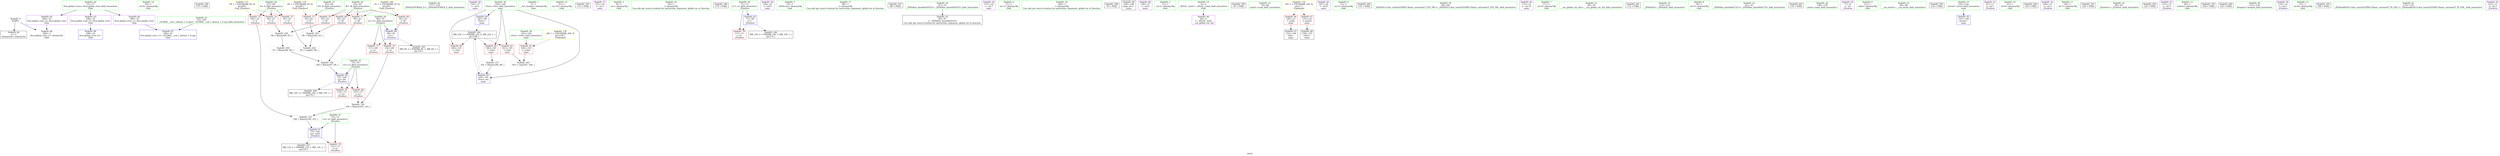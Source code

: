 digraph "SVFG" {
	label="SVFG";

	Node0x562322c1e400 [shape=record,color=grey,label="{NodeID: 0\nNullPtr}"];
	Node0x562322c1e400 -> Node0x562322c32610[style=solid];
	Node0x562322c1e400 -> Node0x562322c35b40[style=solid];
	Node0x562322c309f0 [shape=record,color=green,label="{NodeID: 14\n29\<--1\n.str.9\<--dummyObj\nGlob }"];
	Node0x562322c36480 [shape=record,color=black,label="{NodeID: 194\n170 = PHI()\n}"];
	Node0x562322c31790 [shape=record,color=green,label="{NodeID: 28\n67\<--68\nA\<--A_field_insensitive\n_Z5solvev\n}"];
	Node0x562322c31790 -> Node0x562322c34eb0[style=solid];
	Node0x562322c31790 -> Node0x562322c34f80[style=solid];
	Node0x562322c31790 -> Node0x562322c35050[style=solid];
	Node0x562322c32410 [shape=record,color=green,label="{NodeID: 42\n177\<--178\n_ZNSolsEPFRSoS_E\<--_ZNSolsEPFRSoS_E_field_insensitive\n}"];
	Node0x562322c34050 [shape=record,color=purple,label="{NodeID: 56\n150\<--17\n\<--.str.4\nmain\n}"];
	Node0x562322c34c40 [shape=record,color=red,label="{NodeID: 70\n95\<--63\n\<--W\n_Z5solvev\n}"];
	Node0x562322c34c40 -> Node0x562322c3a270[style=solid];
	Node0x562322c3f770 [shape=record,color=black,label="{NodeID: 167\nMR_12V_2 = PHI(MR_12V_3, MR_12V_1, )\npts\{74 \}\n}"];
	Node0x562322c357a0 [shape=record,color=red,label="{NodeID: 84\n169\<--145\n\<--iTest\nmain\n}"];
	Node0x562322c1e310 [shape=record,color=green,label="{NodeID: 1\n7\<--1\n__dso_handle\<--dummyObj\nGlob }"];
	Node0x562322c30af0 [shape=record,color=green,label="{NodeID: 15\n31\<--1\n.str.10\<--dummyObj\nGlob }"];
	Node0x562322c36580 [shape=record,color=black,label="{NodeID: 195\n172 = PHI()\n}"];
	Node0x562322c31860 [shape=record,color=green,label="{NodeID: 29\n69\<--70\nx1\<--x1_field_insensitive\n_Z5solvev\n}"];
	Node0x562322c31860 -> Node0x562322c35120[style=solid];
	Node0x562322c31860 -> Node0x562322c351f0[style=solid];
	Node0x562322c31860 -> Node0x562322c35c40[style=solid];
	Node0x562322c32510 [shape=record,color=green,label="{NodeID: 43\n35\<--194\n_GLOBAL__sub_I_oberon_1_0.cpp\<--_GLOBAL__sub_I_oberon_1_0.cpp_field_insensitive\n}"];
	Node0x562322c32510 -> Node0x562322c35a40[style=solid];
	Node0x562322c34120 [shape=record,color=purple,label="{NodeID: 57\n151\<--19\n\<--.str.5\nmain\n}"];
	Node0x562322c34d10 [shape=record,color=red,label="{NodeID: 71\n99\<--63\n\<--W\n_Z5solvev\n}"];
	Node0x562322c34d10 -> Node0x562322c3a3f0[style=solid];
	Node0x562322c3fc70 [shape=record,color=black,label="{NodeID: 168\nMR_14V_2 = PHI(MR_14V_3, MR_14V_1, )\npts\{76 \}\n}"];
	Node0x562322c35870 [shape=record,color=red,label="{NodeID: 85\n180\<--145\n\<--iTest\nmain\n}"];
	Node0x562322c35870 -> Node0x562322c338b0[style=solid];
	Node0x562322c2fa70 [shape=record,color=green,label="{NodeID: 2\n8\<--1\n.str\<--dummyObj\nGlob }"];
	Node0x562322c30bf0 [shape=record,color=green,label="{NodeID: 16\n34\<--1\n\<--dummyObj\nCan only get source location for instruction, argument, global var or function.}"];
	Node0x562322c36650 [shape=record,color=black,label="{NodeID: 196\n174 = PHI()\n}"];
	Node0x562322c31930 [shape=record,color=green,label="{NodeID: 30\n71\<--72\ny1\<--y1_field_insensitive\n_Z5solvev\n}"];
	Node0x562322c31930 -> Node0x562322c352c0[style=solid];
	Node0x562322c31930 -> Node0x562322c35eb0[style=solid];
	Node0x562322c32610 [shape=record,color=black,label="{NodeID: 44\n2\<--3\ndummyVal\<--dummyVal\n}"];
	Node0x562322c341f0 [shape=record,color=purple,label="{NodeID: 58\n156\<--22\n\<--.str.6\nmain\n}"];
	Node0x562322c335b0 [shape=record,color=grey,label="{NodeID: 155\n106 = Binary(104, 105, )\n}"];
	Node0x562322c335b0 -> Node0x562322c35de0[style=solid];
	Node0x562322c34de0 [shape=record,color=red,label="{NodeID: 72\n83\<--65\n\<--H\n_Z5solvev\n}"];
	Node0x562322c34de0 -> Node0x562322c3a6f0[style=solid];
	Node0x562322c40170 [shape=record,color=yellow,style=double,label="{NodeID: 169\n2V_1 = ENCHI(MR_2V_0)\npts\{64 \}\nFun[_Z5solvev]}"];
	Node0x562322c40170 -> Node0x562322c34aa0[style=dashed];
	Node0x562322c40170 -> Node0x562322c34b70[style=dashed];
	Node0x562322c40170 -> Node0x562322c34c40[style=dashed];
	Node0x562322c40170 -> Node0x562322c34d10[style=dashed];
	Node0x562322c35940 [shape=record,color=blue,label="{NodeID: 86\n198\<--34\nllvm.global_ctors_0\<--\nGlob }"];
	Node0x562322c2fb00 [shape=record,color=green,label="{NodeID: 3\n10\<--1\n_ZSt4cout\<--dummyObj\nGlob }"];
	Node0x562322c30cf0 [shape=record,color=green,label="{NodeID: 17\n98\<--1\n\<--dummyObj\nCan only get source location for instruction, argument, global var or function.}"];
	Node0x562322c36d50 [shape=record,color=black,label="{NodeID: 197\n88 = PHI()\n}"];
	Node0x562322c31a00 [shape=record,color=green,label="{NodeID: 31\n73\<--74\nx2\<--x2_field_insensitive\n_Z5solvev\n}"];
	Node0x562322c31a00 -> Node0x562322c35390[style=solid];
	Node0x562322c31a00 -> Node0x562322c35de0[style=solid];
	Node0x562322c32710 [shape=record,color=black,label="{NodeID: 45\n46\<--47\n\<--_ZNSt8ios_base4InitD1Ev\nCan only get source location for instruction, argument, global var or function.}"];
	Node0x562322c342c0 [shape=record,color=purple,label="{NodeID: 59\n157\<--24\n\<--.str.7\nmain\n}"];
	Node0x562322c33730 [shape=record,color=grey,label="{NodeID: 156\n104 = Binary(102, 103, )\n}"];
	Node0x562322c33730 -> Node0x562322c335b0[style=solid];
	Node0x562322c34eb0 [shape=record,color=red,label="{NodeID: 73\n81\<--67\n\<--A\n_Z5solvev\n}"];
	Node0x562322c34eb0 -> Node0x562322c3a870[style=solid];
	Node0x562322c40c90 [shape=record,color=yellow,style=double,label="{NodeID: 170\n4V_1 = ENCHI(MR_4V_0)\npts\{66 \}\nFun[_Z5solvev]}"];
	Node0x562322c40c90 -> Node0x562322c34de0[style=dashed];
	Node0x562322c35a40 [shape=record,color=blue,label="{NodeID: 87\n199\<--35\nllvm.global_ctors_1\<--_GLOBAL__sub_I_oberon_1_0.cpp\nGlob }"];
	Node0x562322c2fb90 [shape=record,color=green,label="{NodeID: 4\n11\<--1\n.str.1\<--dummyObj\nGlob }"];
	Node0x562322c30df0 [shape=record,color=green,label="{NodeID: 18\n148\<--1\n\<--dummyObj\nCan only get source location for instruction, argument, global var or function.}"];
	Node0x562322c36e50 [shape=record,color=black,label="{NodeID: 198\n78 = PHI()\n}"];
	Node0x562322c31ad0 [shape=record,color=green,label="{NodeID: 32\n75\<--76\ny2\<--y2_field_insensitive\n_Z5solvev\n}"];
	Node0x562322c31ad0 -> Node0x562322c35460[style=solid];
	Node0x562322c31ad0 -> Node0x562322c35530[style=solid];
	Node0x562322c31ad0 -> Node0x562322c35d10[style=solid];
	Node0x562322c32810 [shape=record,color=black,label="{NodeID: 46\n140\<--148\nmain_ret\<--\nmain\n}"];
	Node0x562322c34390 [shape=record,color=purple,label="{NodeID: 60\n159\<--27\n\<--.str.8\nmain\n}"];
	Node0x562322c338b0 [shape=record,color=grey,label="{NodeID: 157\n181 = Binary(180, 98, )\n}"];
	Node0x562322c338b0 -> Node0x562322c36120[style=solid];
	Node0x562322c34f80 [shape=record,color=red,label="{NodeID: 74\n94\<--67\n\<--A\n_Z5solvev\n}"];
	Node0x562322c34f80 -> Node0x562322c3a270[style=solid];
	Node0x562322c40d70 [shape=record,color=yellow,style=double,label="{NodeID: 171\n6V_1 = ENCHI(MR_6V_0)\npts\{68 \}\nFun[_Z5solvev]}"];
	Node0x562322c40d70 -> Node0x562322c34eb0[style=dashed];
	Node0x562322c40d70 -> Node0x562322c34f80[style=dashed];
	Node0x562322c40d70 -> Node0x562322c35050[style=dashed];
	Node0x562322c35b40 [shape=record,color=blue, style = dotted,label="{NodeID: 88\n200\<--3\nllvm.global_ctors_2\<--dummyVal\nGlob }"];
	Node0x562322c2fc20 [shape=record,color=green,label="{NodeID: 5\n13\<--1\n.str.2\<--dummyObj\nGlob }"];
	Node0x562322c30ef0 [shape=record,color=green,label="{NodeID: 19\n4\<--6\n_ZStL8__ioinit\<--_ZStL8__ioinit_field_insensitive\nGlob }"];
	Node0x562322c30ef0 -> Node0x562322c33aa0[style=solid];
	Node0x562322c36f50 [shape=record,color=black,label="{NodeID: 199\n45 = PHI()\n}"];
	Node0x562322c31ba0 [shape=record,color=green,label="{NodeID: 33\n79\<--80\nscanf\<--scanf_field_insensitive\n}"];
	Node0x562322c328e0 [shape=record,color=black,label="{NodeID: 47\n152\<--149\ncall\<--\nmain\n}"];
	Node0x562322c34460 [shape=record,color=purple,label="{NodeID: 61\n167\<--29\n\<--.str.9\nmain\n}"];
	Node0x562322c3a270 [shape=record,color=grey,label="{NodeID: 158\n96 = Binary(94, 95, )\n}"];
	Node0x562322c3a270 -> Node0x562322c3a570[style=solid];
	Node0x562322c35050 [shape=record,color=red,label="{NodeID: 75\n105\<--67\n\<--A\n_Z5solvev\n}"];
	Node0x562322c35050 -> Node0x562322c335b0[style=solid];
	Node0x562322c35c40 [shape=record,color=blue,label="{NodeID: 89\n69\<--92\nx1\<--\n_Z5solvev\n}"];
	Node0x562322c35c40 -> Node0x562322c35120[style=dashed];
	Node0x562322c35c40 -> Node0x562322c351f0[style=dashed];
	Node0x562322c35c40 -> Node0x562322c3ed70[style=dashed];
	Node0x562322c30460 [shape=record,color=green,label="{NodeID: 6\n15\<--1\n.str.3\<--dummyObj\nGlob }"];
	Node0x562322c30ff0 [shape=record,color=green,label="{NodeID: 20\n33\<--37\nllvm.global_ctors\<--llvm.global_ctors_field_insensitive\nGlob }"];
	Node0x562322c30ff0 -> Node0x562322c34600[style=solid];
	Node0x562322c30ff0 -> Node0x562322c34700[style=solid];
	Node0x562322c30ff0 -> Node0x562322c34800[style=solid];
	Node0x562322c37050 [shape=record,color=black,label="{NodeID: 200\n110 = PHI()\n}"];
	Node0x562322c31ca0 [shape=record,color=green,label="{NodeID: 34\n89\<--90\n_ZStlsISt11char_traitsIcEERSt13basic_ostreamIcT_ES5_PKc\<--_ZStlsISt11char_traitsIcEERSt13basic_ostreamIcT_ES5_PKc_field_insensitive\n}"];
	Node0x562322c339d0 [shape=record,color=black,label="{NodeID: 48\n158\<--155\ncall1\<--\nmain\n}"];
	Node0x562322c34530 [shape=record,color=purple,label="{NodeID: 62\n171\<--31\n\<--.str.10\nmain\n}"];
	Node0x562322c3a3f0 [shape=record,color=grey,label="{NodeID: 159\n100 = Binary(97, 99, )\n}"];
	Node0x562322c3a3f0 -> Node0x562322c35d10[style=solid];
	Node0x562322c35120 [shape=record,color=red,label="{NodeID: 76\n102\<--69\n\<--x1\n_Z5solvev\n}"];
	Node0x562322c35120 -> Node0x562322c33730[style=solid];
	Node0x562322c35d10 [shape=record,color=blue,label="{NodeID: 90\n75\<--100\ny2\<--div\n_Z5solvev\n}"];
	Node0x562322c35d10 -> Node0x562322c35460[style=dashed];
	Node0x562322c35d10 -> Node0x562322c35530[style=dashed];
	Node0x562322c35d10 -> Node0x562322c3fc70[style=dashed];
	Node0x562322c304f0 [shape=record,color=green,label="{NodeID: 7\n17\<--1\n.str.4\<--dummyObj\nGlob }"];
	Node0x562322c310f0 [shape=record,color=green,label="{NodeID: 21\n38\<--39\n__cxx_global_var_init\<--__cxx_global_var_init_field_insensitive\n}"];
	Node0x562322c479a0 [shape=record,color=black,label="{NodeID: 201\n112 = PHI()\n}"];
	Node0x562322c31da0 [shape=record,color=green,label="{NodeID: 35\n113\<--114\n_ZNSolsEi\<--_ZNSolsEi_field_insensitive\n}"];
	Node0x562322c33aa0 [shape=record,color=purple,label="{NodeID: 49\n44\<--4\n\<--_ZStL8__ioinit\n__cxx_global_var_init\n}"];
	Node0x562322c34600 [shape=record,color=purple,label="{NodeID: 63\n198\<--33\nllvm.global_ctors_0\<--llvm.global_ctors\nGlob }"];
	Node0x562322c34600 -> Node0x562322c35940[style=solid];
	Node0x562322c3a570 [shape=record,color=grey,label="{NodeID: 160\n97 = Binary(96, 98, )\n}"];
	Node0x562322c3a570 -> Node0x562322c3a3f0[style=solid];
	Node0x562322c351f0 [shape=record,color=red,label="{NodeID: 77\n111\<--69\n\<--x1\n_Z5solvev\n}"];
	Node0x562322c35de0 [shape=record,color=blue,label="{NodeID: 91\n73\<--106\nx2\<--sub3\n_Z5solvev\n}"];
	Node0x562322c35de0 -> Node0x562322c35390[style=dashed];
	Node0x562322c35de0 -> Node0x562322c3f770[style=dashed];
	Node0x562322c30580 [shape=record,color=green,label="{NodeID: 8\n19\<--1\n.str.5\<--dummyObj\nGlob }"];
	Node0x562322c311f0 [shape=record,color=green,label="{NodeID: 22\n42\<--43\n_ZNSt8ios_base4InitC1Ev\<--_ZNSt8ios_base4InitC1Ev_field_insensitive\n}"];
	Node0x562322c47aa0 [shape=record,color=black,label="{NodeID: 202\n116 = PHI()\n}"];
	Node0x562322c31ea0 [shape=record,color=green,label="{NodeID: 36\n138\<--139\nmain\<--main_field_insensitive\n}"];
	Node0x562322c33b70 [shape=record,color=purple,label="{NodeID: 50\n77\<--8\n\<--.str\n_Z5solvev\n}"];
	Node0x562322c34700 [shape=record,color=purple,label="{NodeID: 64\n199\<--33\nllvm.global_ctors_1\<--llvm.global_ctors\nGlob }"];
	Node0x562322c34700 -> Node0x562322c35a40[style=solid];
	Node0x562322c3a6f0 [shape=record,color=grey,label="{NodeID: 161\n84 = Binary(82, 83, )\n}"];
	Node0x562322c3a6f0 -> Node0x562322c3a870[style=solid];
	Node0x562322c352c0 [shape=record,color=red,label="{NodeID: 78\n117\<--71\n\<--y1\n_Z5solvev\n}"];
	Node0x562322c35eb0 [shape=record,color=blue,label="{NodeID: 92\n71\<--98\ny1\<--\n_Z5solvev\n}"];
	Node0x562322c35eb0 -> Node0x562322c352c0[style=dashed];
	Node0x562322c35eb0 -> Node0x562322c3f270[style=dashed];
	Node0x562322c30610 [shape=record,color=green,label="{NodeID: 9\n21\<--1\nstdin\<--dummyObj\nGlob }"];
	Node0x562322c312f0 [shape=record,color=green,label="{NodeID: 23\n48\<--49\n__cxa_atexit\<--__cxa_atexit_field_insensitive\n}"];
	Node0x562322c47ba0 [shape=record,color=black,label="{NodeID: 203\n118 = PHI()\n}"];
	Node0x562322c31fa0 [shape=record,color=green,label="{NodeID: 37\n141\<--142\nretval\<--retval_field_insensitive\nmain\n}"];
	Node0x562322c31fa0 -> Node0x562322c35f80[style=solid];
	Node0x562322c33c40 [shape=record,color=purple,label="{NodeID: 51\n87\<--11\n\<--.str.1\n_Z5solvev\n}"];
	Node0x562322c34800 [shape=record,color=purple,label="{NodeID: 65\n200\<--33\nllvm.global_ctors_2\<--llvm.global_ctors\nGlob }"];
	Node0x562322c34800 -> Node0x562322c35b40[style=solid];
	Node0x562322c3a870 [shape=record,color=grey,label="{NodeID: 162\n85 = cmp(81, 84, )\n}"];
	Node0x562322c35390 [shape=record,color=red,label="{NodeID: 79\n121\<--73\n\<--x2\n_Z5solvev\n}"];
	Node0x562322c411d0 [shape=record,color=yellow,style=double,label="{NodeID: 176\n16V_1 = ENCHI(MR_16V_0)\npts\{1 \}\nFun[main]}"];
	Node0x562322c411d0 -> Node0x562322c34900[style=dashed];
	Node0x562322c411d0 -> Node0x562322c349d0[style=dashed];
	Node0x562322c35f80 [shape=record,color=blue,label="{NodeID: 93\n141\<--148\nretval\<--\nmain\n}"];
	Node0x562322c306a0 [shape=record,color=green,label="{NodeID: 10\n22\<--1\n.str.6\<--dummyObj\nGlob }"];
	Node0x562322c313f0 [shape=record,color=green,label="{NodeID: 24\n47\<--53\n_ZNSt8ios_base4InitD1Ev\<--_ZNSt8ios_base4InitD1Ev_field_insensitive\n}"];
	Node0x562322c313f0 -> Node0x562322c32710[style=solid];
	Node0x562322c47ca0 [shape=record,color=black,label="{NodeID: 204\n120 = PHI()\n}"];
	Node0x562322c32070 [shape=record,color=green,label="{NodeID: 38\n143\<--144\nnTest\<--nTest_field_insensitive\nmain\n}"];
	Node0x562322c32070 -> Node0x562322c35600[style=solid];
	Node0x562322c33d10 [shape=record,color=purple,label="{NodeID: 52\n109\<--13\n\<--.str.2\n_Z5solvev\n}"];
	Node0x562322c34900 [shape=record,color=red,label="{NodeID: 66\n149\<--21\n\<--stdin\nmain\n}"];
	Node0x562322c34900 -> Node0x562322c328e0[style=solid];
	Node0x562322c3a9f0 [shape=record,color=grey,label="{NodeID: 163\n165 = cmp(163, 164, )\n}"];
	Node0x562322c35460 [shape=record,color=red,label="{NodeID: 80\n103\<--75\n\<--y2\n_Z5solvev\n}"];
	Node0x562322c35460 -> Node0x562322c33730[style=solid];
	Node0x562322c36050 [shape=record,color=blue,label="{NodeID: 94\n145\<--98\niTest\<--\nmain\n}"];
	Node0x562322c36050 -> Node0x562322c3e870[style=dashed];
	Node0x562322c30730 [shape=record,color=green,label="{NodeID: 11\n24\<--1\n.str.7\<--dummyObj\nGlob }"];
	Node0x562322c478d0 [shape=record,color=black,label="{NodeID: 191\n126 = PHI()\n}"];
	Node0x562322c314f0 [shape=record,color=green,label="{NodeID: 25\n60\<--61\n_Z5solvev\<--_Z5solvev_field_insensitive\n}"];
	Node0x562322c47da0 [shape=record,color=black,label="{NodeID: 205\n122 = PHI()\n}"];
	Node0x562322c32140 [shape=record,color=green,label="{NodeID: 39\n145\<--146\niTest\<--iTest_field_insensitive\nmain\n}"];
	Node0x562322c32140 -> Node0x562322c356d0[style=solid];
	Node0x562322c32140 -> Node0x562322c357a0[style=solid];
	Node0x562322c32140 -> Node0x562322c35870[style=solid];
	Node0x562322c32140 -> Node0x562322c36050[style=solid];
	Node0x562322c32140 -> Node0x562322c36120[style=solid];
	Node0x562322c33de0 [shape=record,color=purple,label="{NodeID: 53\n115\<--15\n\<--.str.3\n_Z5solvev\n}"];
	Node0x562322c349d0 [shape=record,color=red,label="{NodeID: 67\n155\<--26\n\<--stdout\nmain\n}"];
	Node0x562322c349d0 -> Node0x562322c339d0[style=solid];
	Node0x562322c3e870 [shape=record,color=black,label="{NodeID: 164\nMR_22V_3 = PHI(MR_22V_4, MR_22V_2, )\npts\{146 \}\n}"];
	Node0x562322c3e870 -> Node0x562322c356d0[style=dashed];
	Node0x562322c3e870 -> Node0x562322c357a0[style=dashed];
	Node0x562322c3e870 -> Node0x562322c35870[style=dashed];
	Node0x562322c3e870 -> Node0x562322c36120[style=dashed];
	Node0x562322c35530 [shape=record,color=red,label="{NodeID: 81\n125\<--75\n\<--y2\n_Z5solvev\n}"];
	Node0x562322c413c0 [shape=record,color=yellow,style=double,label="{NodeID: 178\n20V_1 = ENCHI(MR_20V_0)\npts\{144 \}\nFun[main]}"];
	Node0x562322c413c0 -> Node0x562322c35600[style=dashed];
	Node0x562322c36120 [shape=record,color=blue,label="{NodeID: 95\n145\<--181\niTest\<--inc\nmain\n}"];
	Node0x562322c36120 -> Node0x562322c3e870[style=dashed];
	Node0x562322c307f0 [shape=record,color=green,label="{NodeID: 12\n26\<--1\nstdout\<--dummyObj\nGlob }"];
	Node0x562322c36220 [shape=record,color=black,label="{NodeID: 192\n160 = PHI()\n}"];
	Node0x562322c315f0 [shape=record,color=green,label="{NodeID: 26\n63\<--64\nW\<--W_field_insensitive\n_Z5solvev\n}"];
	Node0x562322c315f0 -> Node0x562322c34aa0[style=solid];
	Node0x562322c315f0 -> Node0x562322c34b70[style=solid];
	Node0x562322c315f0 -> Node0x562322c34c40[style=solid];
	Node0x562322c315f0 -> Node0x562322c34d10[style=solid];
	Node0x562322c47ea0 [shape=record,color=black,label="{NodeID: 206\n124 = PHI()\n}"];
	Node0x562322c32210 [shape=record,color=green,label="{NodeID: 40\n153\<--154\nfreopen\<--freopen_field_insensitive\n}"];
	Node0x562322c33eb0 [shape=record,color=purple,label="{NodeID: 54\n119\<--15\n\<--.str.3\n_Z5solvev\n}"];
	Node0x562322c34aa0 [shape=record,color=red,label="{NodeID: 68\n82\<--63\n\<--W\n_Z5solvev\n}"];
	Node0x562322c34aa0 -> Node0x562322c3a6f0[style=solid];
	Node0x562322c3ed70 [shape=record,color=black,label="{NodeID: 165\nMR_8V_2 = PHI(MR_8V_3, MR_8V_1, )\npts\{70 \}\n}"];
	Node0x562322c35600 [shape=record,color=red,label="{NodeID: 82\n164\<--143\n\<--nTest\nmain\n}"];
	Node0x562322c35600 -> Node0x562322c3a9f0[style=solid];
	Node0x562322c308f0 [shape=record,color=green,label="{NodeID: 13\n27\<--1\n.str.8\<--dummyObj\nGlob }"];
	Node0x562322c36320 [shape=record,color=black,label="{NodeID: 193\n168 = PHI()\n}"];
	Node0x562322c316c0 [shape=record,color=green,label="{NodeID: 27\n65\<--66\nH\<--H_field_insensitive\n_Z5solvev\n}"];
	Node0x562322c316c0 -> Node0x562322c34de0[style=solid];
	Node0x562322c32310 [shape=record,color=green,label="{NodeID: 41\n175\<--176\n_ZSt4endlIcSt11char_traitsIcEERSt13basic_ostreamIT_T0_ES6_\<--_ZSt4endlIcSt11char_traitsIcEERSt13basic_ostreamIT_T0_ES6__field_insensitive\n}"];
	Node0x562322c33f80 [shape=record,color=purple,label="{NodeID: 55\n123\<--15\n\<--.str.3\n_Z5solvev\n}"];
	Node0x562322c34b70 [shape=record,color=red,label="{NodeID: 69\n92\<--63\n\<--W\n_Z5solvev\n}"];
	Node0x562322c34b70 -> Node0x562322c35c40[style=solid];
	Node0x562322c3f270 [shape=record,color=black,label="{NodeID: 166\nMR_10V_2 = PHI(MR_10V_3, MR_10V_1, )\npts\{72 \}\n}"];
	Node0x562322c356d0 [shape=record,color=red,label="{NodeID: 83\n163\<--145\n\<--iTest\nmain\n}"];
	Node0x562322c356d0 -> Node0x562322c3a9f0[style=solid];
}
